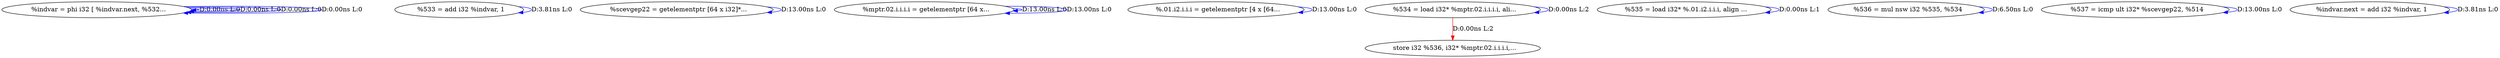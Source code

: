 digraph {
Node0x412fac0[label="  %indvar = phi i32 [ %indvar.next, %532..."];
Node0x412fac0 -> Node0x412fac0[label="D:0.00ns L:0",color=blue];
Node0x412fac0 -> Node0x412fac0[label="D:0.00ns L:0",color=blue];
Node0x412fac0 -> Node0x412fac0[label="D:0.00ns L:0",color=blue];
Node0x412fac0 -> Node0x412fac0[label="D:0.00ns L:0",color=blue];
Node0x412fc00[label="  %533 = add i32 %indvar, 1"];
Node0x412fc00 -> Node0x412fc00[label="D:3.81ns L:0",color=blue];
Node0x412fd40[label="  %scevgep22 = getelementptr [64 x i32]*..."];
Node0x412fd40 -> Node0x412fd40[label="D:13.00ns L:0",color=blue];
Node0x412fe80[label="  %mptr.02.i.i.i.i = getelementptr [64 x..."];
Node0x412fe80 -> Node0x412fe80[label="D:13.00ns L:0",color=blue];
Node0x412fe80 -> Node0x412fe80[label="D:13.00ns L:0",color=blue];
Node0x412ffc0[label="  %.01.i2.i.i.i = getelementptr [4 x [64..."];
Node0x412ffc0 -> Node0x412ffc0[label="D:13.00ns L:0",color=blue];
Node0x4130100[label="  %534 = load i32* %mptr.02.i.i.i.i, ali..."];
Node0x4130100 -> Node0x4130100[label="D:0.00ns L:2",color=blue];
Node0x41304c0[label="  store i32 %536, i32* %mptr.02.i.i.i.i,..."];
Node0x4130100 -> Node0x41304c0[label="D:0.00ns L:2",color=red];
Node0x4130240[label="  %535 = load i32* %.01.i2.i.i.i, align ..."];
Node0x4130240 -> Node0x4130240[label="D:0.00ns L:1",color=blue];
Node0x4130380[label="  %536 = mul nsw i32 %535, %534"];
Node0x4130380 -> Node0x4130380[label="D:6.50ns L:0",color=blue];
Node0x4130600[label="  %537 = icmp ult i32* %scevgep22, %514"];
Node0x4130600 -> Node0x4130600[label="D:13.00ns L:0",color=blue];
Node0x4130740[label="  %indvar.next = add i32 %indvar, 1"];
Node0x4130740 -> Node0x4130740[label="D:3.81ns L:0",color=blue];
}
